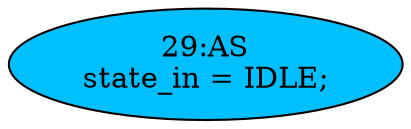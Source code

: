 strict digraph "" {
	node [label="\N"];
	"29:AS"	 [ast="<pyverilog.vparser.ast.Assign object at 0x7fdb0bed6cd0>",
		def_var="['state_in']",
		fillcolor=deepskyblue,
		label="29:AS
state_in = IDLE;",
		statements="[]",
		style=filled,
		typ=Assign,
		use_var="[]"];
}
